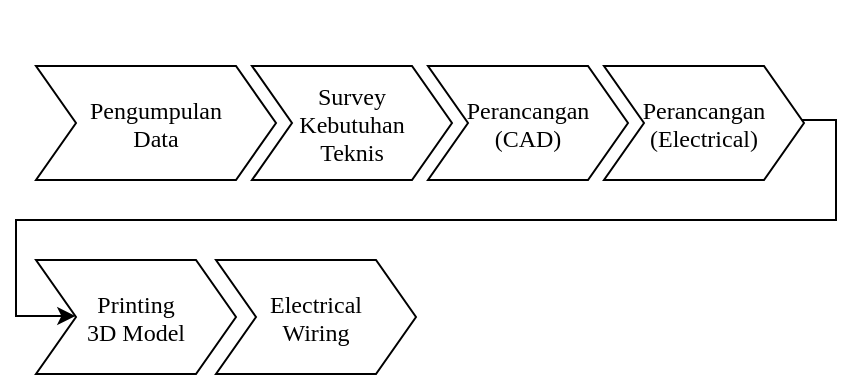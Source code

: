 <mxfile version="20.4.0" type="github">
  <diagram id="_CojZTXWy0LxTeWEr2Xf" name="Page-1">
    <mxGraphModel dx="301" dy="365" grid="1" gridSize="10" guides="1" tooltips="1" connect="1" arrows="1" fold="1" page="1" pageScale="1" pageWidth="850" pageHeight="1100" math="0" shadow="0">
      <root>
        <mxCell id="0" />
        <mxCell id="1" parent="0" />
        <mxCell id="gf2RABEv-WtLoPtttH7B-1" value="" style="swimlane;childLayout=stackLayout;horizontal=1;fillColor=none;horizontalStack=1;resizeParent=1;resizeParentMax=0;resizeLast=0;collapsible=0;strokeColor=none;stackBorder=10;stackSpacing=-12;resizable=1;align=center;points=[];fontColor=#000000;fontFamily=Times New Roman;" vertex="1" parent="1">
          <mxGeometry x="70" y="150" width="404" height="100" as="geometry" />
        </mxCell>
        <mxCell id="gf2RABEv-WtLoPtttH7B-2" value="Pengumpulan&#xa;Data" style="shape=step;perimeter=stepPerimeter;fixedSize=1;points=[];fontFamily=Times New Roman;" vertex="1" parent="gf2RABEv-WtLoPtttH7B-1">
          <mxGeometry x="10" y="33" width="120" height="57" as="geometry" />
        </mxCell>
        <mxCell id="gf2RABEv-WtLoPtttH7B-3" value="Survey&#xa;Kebutuhan&#xa;Teknis" style="shape=step;perimeter=stepPerimeter;fixedSize=1;points=[];fontFamily=Times New Roman;" vertex="1" parent="gf2RABEv-WtLoPtttH7B-1">
          <mxGeometry x="118" y="33" width="100" height="57" as="geometry" />
        </mxCell>
        <mxCell id="gf2RABEv-WtLoPtttH7B-4" value="Perancangan&#xa;(CAD)" style="shape=step;perimeter=stepPerimeter;fixedSize=1;points=[];fontFamily=Times New Roman;" vertex="1" parent="gf2RABEv-WtLoPtttH7B-1">
          <mxGeometry x="206" y="33" width="100" height="57" as="geometry" />
        </mxCell>
        <mxCell id="gf2RABEv-WtLoPtttH7B-6" value="Perancangan&#xa;(Electrical)" style="shape=step;perimeter=stepPerimeter;fixedSize=1;points=[];fontFamily=Times New Roman;" vertex="1" parent="gf2RABEv-WtLoPtttH7B-1">
          <mxGeometry x="294" y="33" width="100" height="57" as="geometry" />
        </mxCell>
        <mxCell id="gf2RABEv-WtLoPtttH7B-7" value="Printing&#xa;3D Model" style="shape=step;perimeter=stepPerimeter;fixedSize=1;points=[];fontFamily=Times New Roman;" vertex="1" parent="1">
          <mxGeometry x="80" y="280" width="100" height="57" as="geometry" />
        </mxCell>
        <mxCell id="gf2RABEv-WtLoPtttH7B-9" value="Electrical&#xa;Wiring" style="shape=step;perimeter=stepPerimeter;fixedSize=1;points=[];fontFamily=Times New Roman;" vertex="1" parent="1">
          <mxGeometry x="170" y="280" width="100" height="57" as="geometry" />
        </mxCell>
        <mxCell id="gf2RABEv-WtLoPtttH7B-10" style="edgeStyle=orthogonalEdgeStyle;rounded=0;orthogonalLoop=1;jettySize=auto;html=1;fontFamily=Times New Roman;" edge="1" parent="1" source="gf2RABEv-WtLoPtttH7B-6" target="gf2RABEv-WtLoPtttH7B-7">
          <mxGeometry relative="1" as="geometry">
            <mxPoint x="70" y="320" as="targetPoint" />
            <Array as="points">
              <mxPoint x="480" y="210" />
              <mxPoint x="480" y="260" />
              <mxPoint x="70" y="260" />
              <mxPoint x="70" y="308" />
            </Array>
          </mxGeometry>
        </mxCell>
      </root>
    </mxGraphModel>
  </diagram>
</mxfile>
